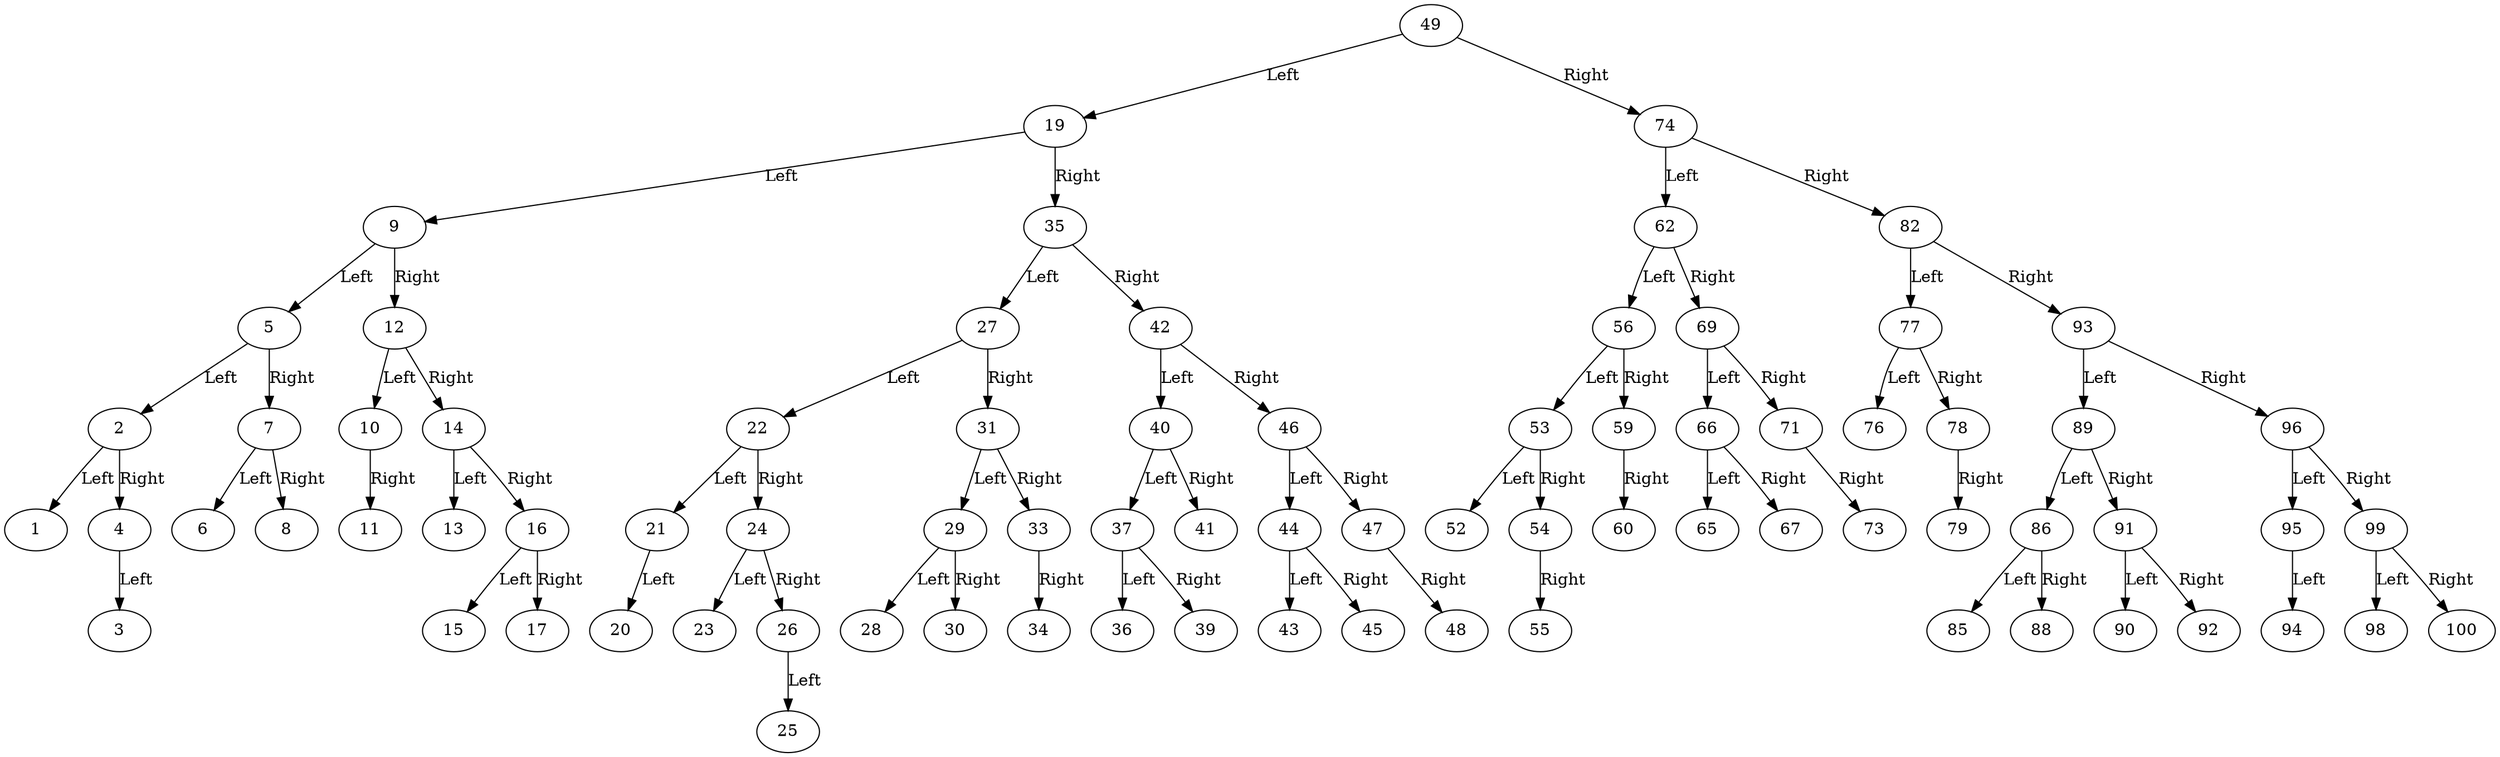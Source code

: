 // AVL Tree
digraph {
	49 [label=49]
	49 -> 19 [label=Left]
	19 [label=19]
	19 -> 9 [label=Left]
	9 [label=9]
	9 -> 5 [label=Left]
	5 [label=5]
	5 -> 2 [label=Left]
	2 [label=2]
	2 -> 1 [label=Left]
	1 [label=1]
	2 -> 4 [label=Right]
	4 [label=4]
	4 -> 3 [label=Left]
	3 [label=3]
	5 -> 7 [label=Right]
	7 [label=7]
	7 -> 6 [label=Left]
	6 [label=6]
	7 -> 8 [label=Right]
	8 [label=8]
	9 -> 12 [label=Right]
	12 [label=12]
	12 -> 10 [label=Left]
	10 [label=10]
	10 -> 11 [label=Right]
	11 [label=11]
	12 -> 14 [label=Right]
	14 [label=14]
	14 -> 13 [label=Left]
	13 [label=13]
	14 -> 16 [label=Right]
	16 [label=16]
	16 -> 15 [label=Left]
	15 [label=15]
	16 -> 17 [label=Right]
	17 [label=17]
	19 -> 35 [label=Right]
	35 [label=35]
	35 -> 27 [label=Left]
	27 [label=27]
	27 -> 22 [label=Left]
	22 [label=22]
	22 -> 21 [label=Left]
	21 [label=21]
	21 -> 20 [label=Left]
	20 [label=20]
	22 -> 24 [label=Right]
	24 [label=24]
	24 -> 23 [label=Left]
	23 [label=23]
	24 -> 26 [label=Right]
	26 [label=26]
	26 -> 25 [label=Left]
	25 [label=25]
	27 -> 31 [label=Right]
	31 [label=31]
	31 -> 29 [label=Left]
	29 [label=29]
	29 -> 28 [label=Left]
	28 [label=28]
	29 -> 30 [label=Right]
	30 [label=30]
	31 -> 33 [label=Right]
	33 [label=33]
	33 -> 34 [label=Right]
	34 [label=34]
	35 -> 42 [label=Right]
	42 [label=42]
	42 -> 40 [label=Left]
	40 [label=40]
	40 -> 37 [label=Left]
	37 [label=37]
	37 -> 36 [label=Left]
	36 [label=36]
	37 -> 39 [label=Right]
	39 [label=39]
	40 -> 41 [label=Right]
	41 [label=41]
	42 -> 46 [label=Right]
	46 [label=46]
	46 -> 44 [label=Left]
	44 [label=44]
	44 -> 43 [label=Left]
	43 [label=43]
	44 -> 45 [label=Right]
	45 [label=45]
	46 -> 47 [label=Right]
	47 [label=47]
	47 -> 48 [label=Right]
	48 [label=48]
	49 -> 74 [label=Right]
	74 [label=74]
	74 -> 62 [label=Left]
	62 [label=62]
	62 -> 56 [label=Left]
	56 [label=56]
	56 -> 53 [label=Left]
	53 [label=53]
	53 -> 52 [label=Left]
	52 [label=52]
	53 -> 54 [label=Right]
	54 [label=54]
	54 -> 55 [label=Right]
	55 [label=55]
	56 -> 59 [label=Right]
	59 [label=59]
	59 -> 60 [label=Right]
	60 [label=60]
	62 -> 69 [label=Right]
	69 [label=69]
	69 -> 66 [label=Left]
	66 [label=66]
	66 -> 65 [label=Left]
	65 [label=65]
	66 -> 67 [label=Right]
	67 [label=67]
	69 -> 71 [label=Right]
	71 [label=71]
	71 -> 73 [label=Right]
	73 [label=73]
	74 -> 82 [label=Right]
	82 [label=82]
	82 -> 77 [label=Left]
	77 [label=77]
	77 -> 76 [label=Left]
	76 [label=76]
	77 -> 78 [label=Right]
	78 [label=78]
	78 -> 79 [label=Right]
	79 [label=79]
	82 -> 93 [label=Right]
	93 [label=93]
	93 -> 89 [label=Left]
	89 [label=89]
	89 -> 86 [label=Left]
	86 [label=86]
	86 -> 85 [label=Left]
	85 [label=85]
	86 -> 88 [label=Right]
	88 [label=88]
	89 -> 91 [label=Right]
	91 [label=91]
	91 -> 90 [label=Left]
	90 [label=90]
	91 -> 92 [label=Right]
	92 [label=92]
	93 -> 96 [label=Right]
	96 [label=96]
	96 -> 95 [label=Left]
	95 [label=95]
	95 -> 94 [label=Left]
	94 [label=94]
	96 -> 99 [label=Right]
	99 [label=99]
	99 -> 98 [label=Left]
	98 [label=98]
	99 -> 100 [label=Right]
	100 [label=100]
}
